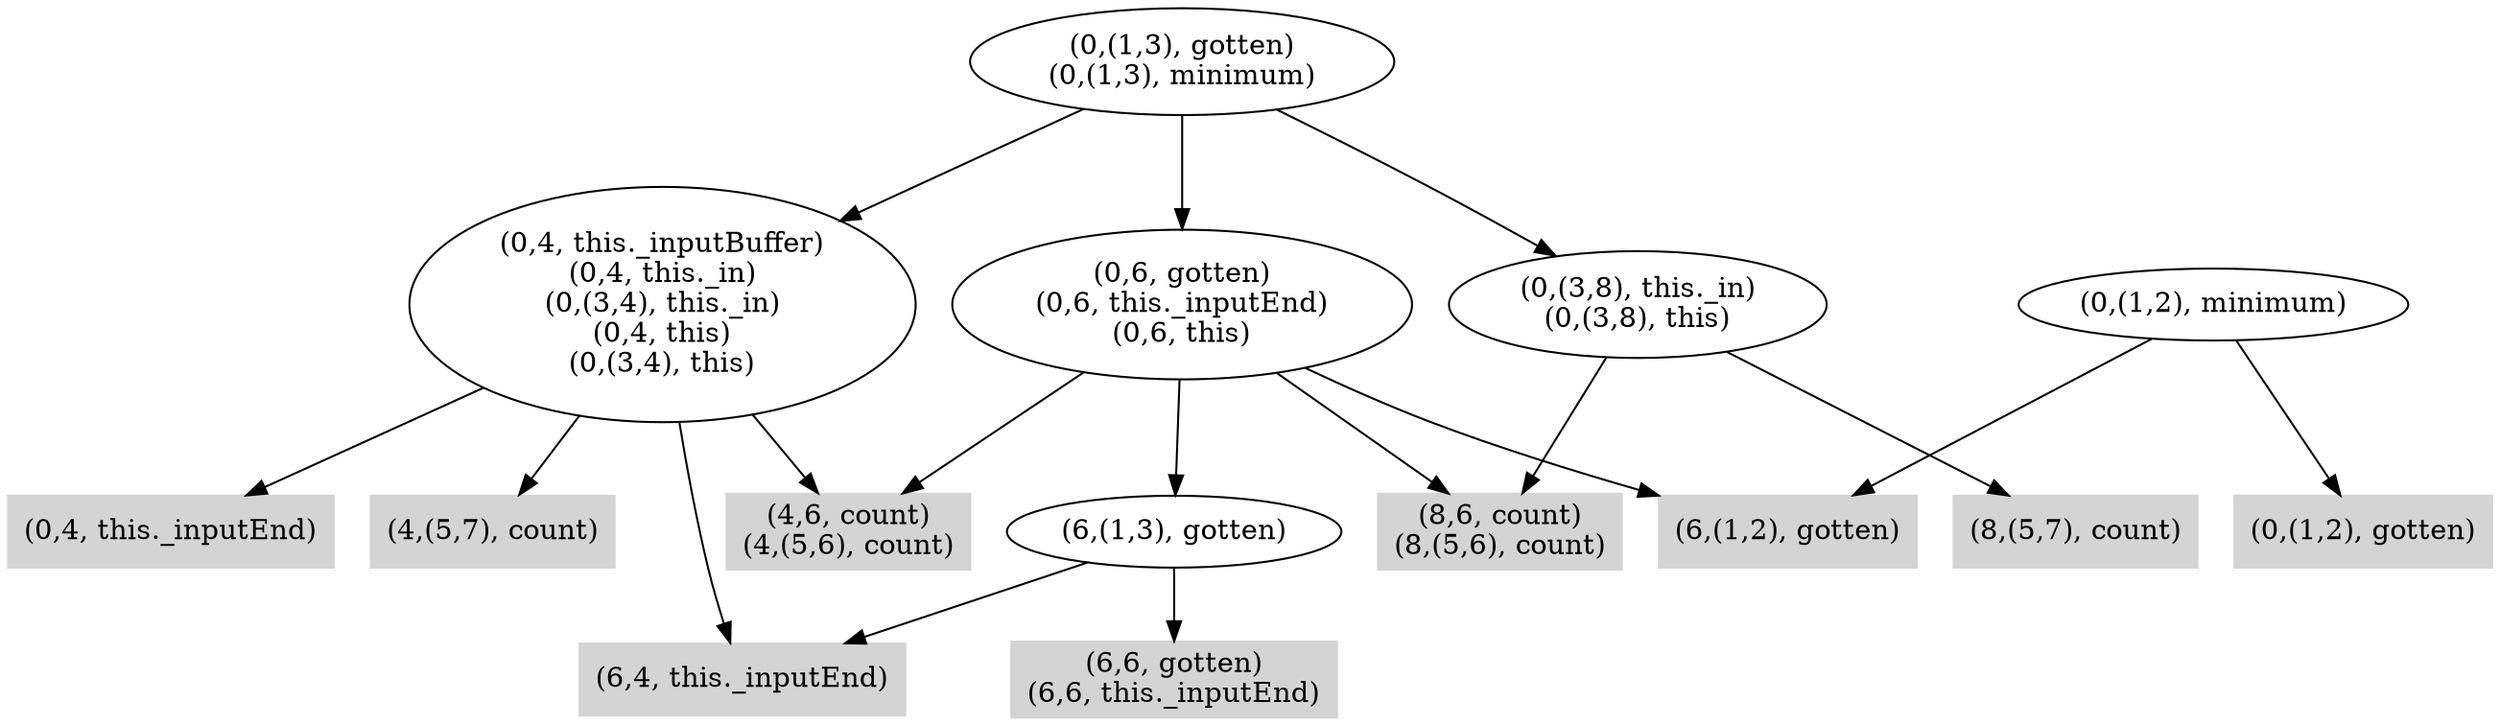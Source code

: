 digraph { 
150 [shape=box,style=filled,color=".0 .0 .83",label="(8,(5,7), count)"];
151 [shape=box,style=filled,color=".0 .0 .83",label="(8,6, count)\n(8,(5,6), count)"];
152 [label="(0,(3,8), this._in)\n(0,(3,8), this)"];
153 [shape=box,style=filled,color=".0 .0 .83",label="(0,4, this._inputEnd)"];
154 [shape=box,style=filled,color=".0 .0 .83",label="(4,(5,7), count)"];
155 [shape=box,style=filled,color=".0 .0 .83",label="(4,6, count)\n(4,(5,6), count)"];
156 [shape=box,style=filled,color=".0 .0 .83",label="(6,4, this._inputEnd)"];
157 [label="(0,4, this._inputBuffer)\n(0,4, this._in)\n(0,(3,4), this._in)\n(0,4, this)\n(0,(3,4), this)"];
158 [shape=box,style=filled,color=".0 .0 .83",label="(6,6, gotten)\n(6,6, this._inputEnd)"];
159 [label="(6,(1,3), gotten)"];
160 [shape=box,style=filled,color=".0 .0 .83",label="(6,(1,2), gotten)"];
161 [label="(0,6, gotten)\n(0,6, this._inputEnd)\n(0,6, this)"];
162 [label="(0,(1,3), gotten)\n(0,(1,3), minimum)"];
163 [shape=box,style=filled,color=".0 .0 .83",label="(0,(1,2), gotten)"];
164 [label="(0,(1,2), minimum)"];
152 -> 150;
152 -> 151;
157 -> 153;
157 -> 154;
157 -> 155;
157 -> 156;
159 -> 156;
159 -> 158;
161 -> 151;
161 -> 155;
161 -> 159;
161 -> 160;
162 -> 152;
162 -> 157;
162 -> 161;
164 -> 160;
164 -> 163;
}